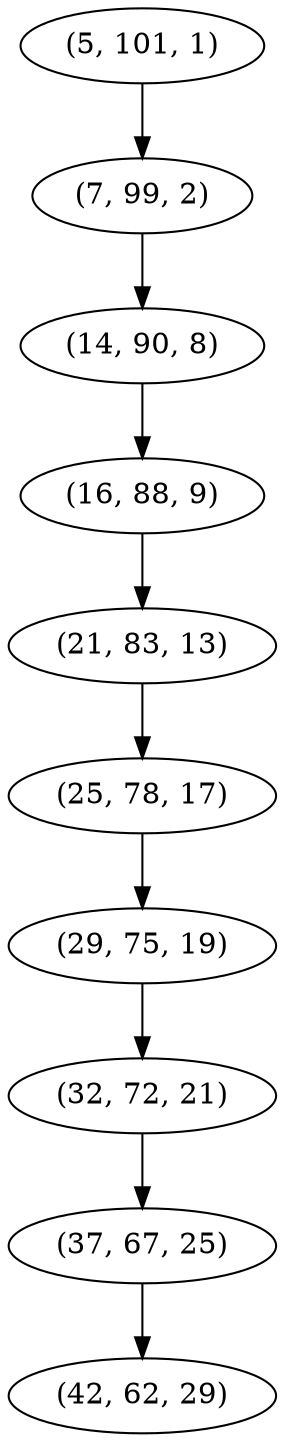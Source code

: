 digraph tree {
    "(5, 101, 1)";
    "(7, 99, 2)";
    "(14, 90, 8)";
    "(16, 88, 9)";
    "(21, 83, 13)";
    "(25, 78, 17)";
    "(29, 75, 19)";
    "(32, 72, 21)";
    "(37, 67, 25)";
    "(42, 62, 29)";
    "(5, 101, 1)" -> "(7, 99, 2)";
    "(7, 99, 2)" -> "(14, 90, 8)";
    "(14, 90, 8)" -> "(16, 88, 9)";
    "(16, 88, 9)" -> "(21, 83, 13)";
    "(21, 83, 13)" -> "(25, 78, 17)";
    "(25, 78, 17)" -> "(29, 75, 19)";
    "(29, 75, 19)" -> "(32, 72, 21)";
    "(32, 72, 21)" -> "(37, 67, 25)";
    "(37, 67, 25)" -> "(42, 62, 29)";
}
